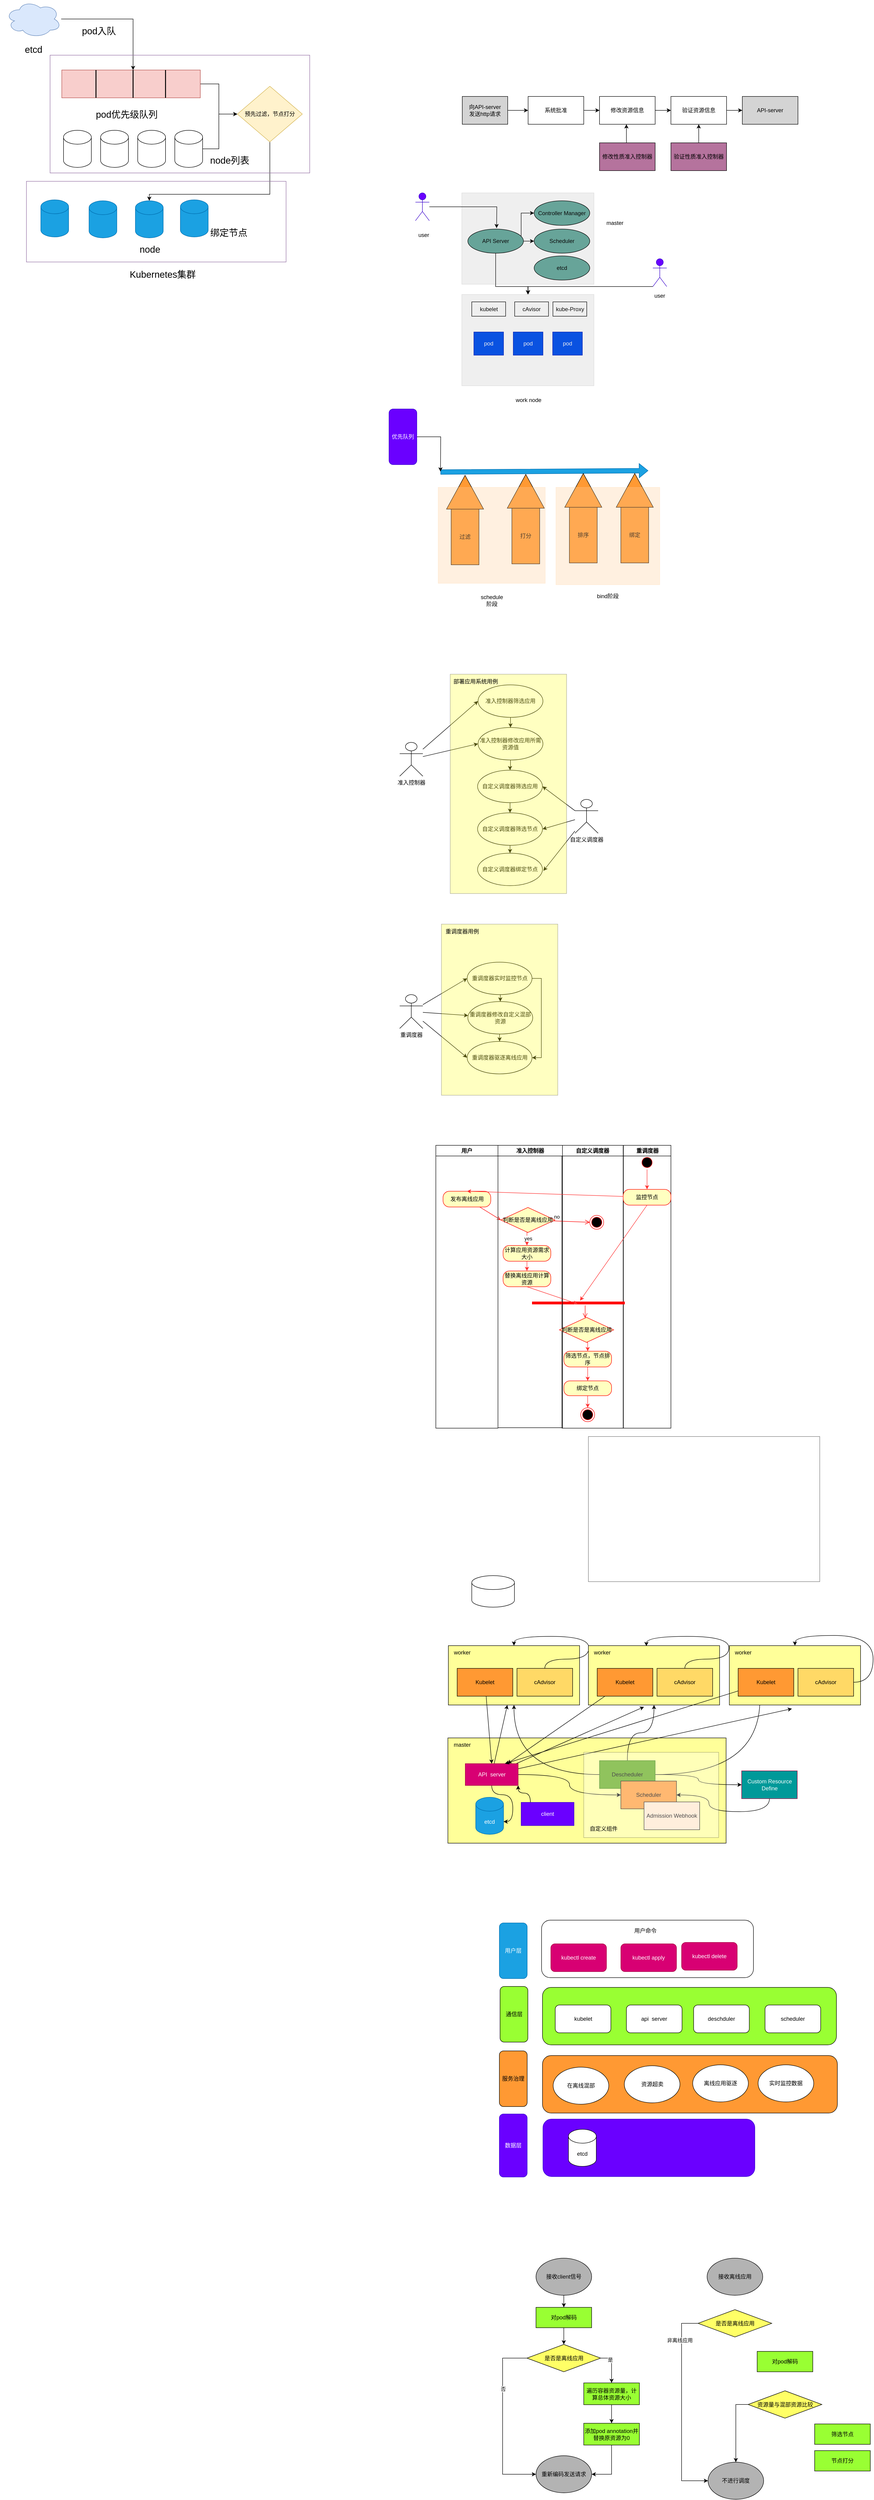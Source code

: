 <mxfile version="21.2.1" type="github">
  <diagram name="第 1 页" id="1Un_j06MCUsO6M0513EL">
    <mxGraphModel dx="362" dy="599" grid="0" gridSize="10" guides="1" tooltips="1" connect="1" arrows="1" fold="1" page="0" pageScale="1" pageWidth="827" pageHeight="1169" math="0" shadow="0">
      <root>
        <mxCell id="0" />
        <mxCell id="1" parent="0" />
        <mxCell id="xsLSFmgHNhUDvW_-SBU2-21" style="edgeStyle=orthogonalEdgeStyle;rounded=0;orthogonalLoop=1;jettySize=auto;html=1;exitX=1;exitY=0.5;exitDx=0;exitDy=0;" edge="1" parent="1" source="xsLSFmgHNhUDvW_-SBU2-1" target="xsLSFmgHNhUDvW_-SBU2-20">
          <mxGeometry relative="1" as="geometry" />
        </mxCell>
        <mxCell id="xsLSFmgHNhUDvW_-SBU2-1" value="" style="rounded=0;whiteSpace=wrap;html=1;fillColor=#f8cecc;strokeColor=#b85450;" vertex="1" parent="1">
          <mxGeometry x="141.25" y="180" width="298.75" height="60" as="geometry" />
        </mxCell>
        <mxCell id="xsLSFmgHNhUDvW_-SBU2-2" value="" style="line;strokeWidth=2;direction=south;html=1;" vertex="1" parent="1">
          <mxGeometry x="210" y="180" width="10" height="60" as="geometry" />
        </mxCell>
        <mxCell id="xsLSFmgHNhUDvW_-SBU2-3" value="" style="line;strokeWidth=2;direction=south;html=1;" vertex="1" parent="1">
          <mxGeometry x="290" y="180" width="10" height="60" as="geometry" />
        </mxCell>
        <mxCell id="xsLSFmgHNhUDvW_-SBU2-4" value="" style="line;strokeWidth=2;direction=south;html=1;" vertex="1" parent="1">
          <mxGeometry x="360" y="180" width="10" height="60" as="geometry" />
        </mxCell>
        <mxCell id="xsLSFmgHNhUDvW_-SBU2-8" value="&lt;font style=&quot;font-size: 20px;&quot;&gt;pod优先级队列&lt;/font&gt;" style="text;strokeColor=none;align=center;fillColor=none;html=1;verticalAlign=middle;whiteSpace=wrap;rounded=0;" vertex="1" parent="1">
          <mxGeometry x="210" y="240" width="142.5" height="70" as="geometry" />
        </mxCell>
        <mxCell id="xsLSFmgHNhUDvW_-SBU2-9" value="" style="shape=cylinder3;whiteSpace=wrap;html=1;boundedLbl=1;backgroundOutline=1;size=15;" vertex="1" parent="1">
          <mxGeometry x="145" y="310" width="60" height="80" as="geometry" />
        </mxCell>
        <mxCell id="xsLSFmgHNhUDvW_-SBU2-10" value="" style="shape=cylinder3;whiteSpace=wrap;html=1;boundedLbl=1;backgroundOutline=1;size=15;" vertex="1" parent="1">
          <mxGeometry x="305" y="310" width="60" height="80" as="geometry" />
        </mxCell>
        <mxCell id="xsLSFmgHNhUDvW_-SBU2-11" value="" style="shape=cylinder3;whiteSpace=wrap;html=1;boundedLbl=1;backgroundOutline=1;size=15;" vertex="1" parent="1">
          <mxGeometry x="225" y="310" width="60" height="80" as="geometry" />
        </mxCell>
        <mxCell id="xsLSFmgHNhUDvW_-SBU2-23" style="edgeStyle=orthogonalEdgeStyle;rounded=0;orthogonalLoop=1;jettySize=auto;html=1;exitX=1;exitY=0.5;exitDx=0;exitDy=0;exitPerimeter=0;entryX=0;entryY=0.5;entryDx=0;entryDy=0;" edge="1" parent="1" source="xsLSFmgHNhUDvW_-SBU2-12" target="xsLSFmgHNhUDvW_-SBU2-20">
          <mxGeometry relative="1" as="geometry">
            <Array as="points">
              <mxPoint x="480" y="350" />
              <mxPoint x="480" y="275" />
            </Array>
          </mxGeometry>
        </mxCell>
        <mxCell id="xsLSFmgHNhUDvW_-SBU2-12" value="" style="shape=cylinder3;whiteSpace=wrap;html=1;boundedLbl=1;backgroundOutline=1;size=15;" vertex="1" parent="1">
          <mxGeometry x="385" y="310" width="60" height="80" as="geometry" />
        </mxCell>
        <mxCell id="xsLSFmgHNhUDvW_-SBU2-13" value="&lt;span style=&quot;font-size: 20px;&quot;&gt;node列表&lt;/span&gt;" style="text;strokeColor=none;align=center;fillColor=none;html=1;verticalAlign=middle;whiteSpace=wrap;rounded=0;" vertex="1" parent="1">
          <mxGeometry x="432" y="339" width="142.5" height="70" as="geometry" />
        </mxCell>
        <mxCell id="xsLSFmgHNhUDvW_-SBU2-18" style="edgeStyle=orthogonalEdgeStyle;rounded=0;orthogonalLoop=1;jettySize=auto;html=1;entryX=0;entryY=0.5;entryDx=0;entryDy=0;entryPerimeter=0;" edge="1" parent="1" source="xsLSFmgHNhUDvW_-SBU2-14" target="xsLSFmgHNhUDvW_-SBU2-3">
          <mxGeometry relative="1" as="geometry" />
        </mxCell>
        <mxCell id="xsLSFmgHNhUDvW_-SBU2-14" value="" style="ellipse;shape=cloud;whiteSpace=wrap;html=1;fillColor=#dae8fc;strokeColor=#6c8ebf;" vertex="1" parent="1">
          <mxGeometry x="20" y="30" width="120" height="80" as="geometry" />
        </mxCell>
        <mxCell id="xsLSFmgHNhUDvW_-SBU2-16" value="&lt;span style=&quot;font-size: 20px;&quot;&gt;etcd&lt;/span&gt;" style="text;strokeColor=none;align=center;fillColor=none;html=1;verticalAlign=middle;whiteSpace=wrap;rounded=0;" vertex="1" parent="1">
          <mxGeometry x="8.75" y="100" width="142.5" height="70" as="geometry" />
        </mxCell>
        <mxCell id="xsLSFmgHNhUDvW_-SBU2-19" value="&lt;span style=&quot;font-size: 20px;&quot;&gt;pod入队&lt;/span&gt;" style="text;strokeColor=none;align=center;fillColor=none;html=1;verticalAlign=middle;whiteSpace=wrap;rounded=0;" vertex="1" parent="1">
          <mxGeometry x="150" y="60" width="142.5" height="70" as="geometry" />
        </mxCell>
        <mxCell id="xsLSFmgHNhUDvW_-SBU2-27" style="edgeStyle=orthogonalEdgeStyle;rounded=0;orthogonalLoop=1;jettySize=auto;html=1;" edge="1" parent="1" source="xsLSFmgHNhUDvW_-SBU2-20" target="xsLSFmgHNhUDvW_-SBU2-25">
          <mxGeometry relative="1" as="geometry">
            <Array as="points">
              <mxPoint x="590" y="448" />
              <mxPoint x="330" y="448" />
            </Array>
          </mxGeometry>
        </mxCell>
        <mxCell id="xsLSFmgHNhUDvW_-SBU2-20" value="预先过滤，节点打分" style="rhombus;whiteSpace=wrap;html=1;fillColor=#fff2cc;strokeColor=#d6b656;" vertex="1" parent="1">
          <mxGeometry x="520" y="215" width="140" height="120" as="geometry" />
        </mxCell>
        <mxCell id="xsLSFmgHNhUDvW_-SBU2-24" value="" style="rounded=0;whiteSpace=wrap;html=1;fillColor=none;strokeColor=#9673a6;" vertex="1" parent="1">
          <mxGeometry x="116" y="148" width="560" height="254" as="geometry" />
        </mxCell>
        <mxCell id="xsLSFmgHNhUDvW_-SBU2-25" value="" style="shape=cylinder3;whiteSpace=wrap;html=1;boundedLbl=1;backgroundOutline=1;size=15;fillColor=#1ba1e2;fontColor=#ffffff;strokeColor=#006EAF;" vertex="1" parent="1">
          <mxGeometry x="300" y="462" width="60" height="80" as="geometry" />
        </mxCell>
        <mxCell id="xsLSFmgHNhUDvW_-SBU2-26" value="&lt;span style=&quot;font-size: 20px;&quot;&gt;node&lt;/span&gt;" style="text;strokeColor=none;align=center;fillColor=none;html=1;verticalAlign=middle;whiteSpace=wrap;rounded=0;" vertex="1" parent="1">
          <mxGeometry x="260" y="531" width="142.5" height="70" as="geometry" />
        </mxCell>
        <mxCell id="xsLSFmgHNhUDvW_-SBU2-28" value="&lt;span style=&quot;font-size: 20px;&quot;&gt;绑定节点&lt;/span&gt;" style="text;strokeColor=none;align=center;fillColor=none;html=1;verticalAlign=middle;whiteSpace=wrap;rounded=0;" vertex="1" parent="1">
          <mxGeometry x="430" y="495" width="142.5" height="70" as="geometry" />
        </mxCell>
        <mxCell id="xsLSFmgHNhUDvW_-SBU2-29" value="" style="shape=cylinder3;whiteSpace=wrap;html=1;boundedLbl=1;backgroundOutline=1;size=15;fillColor=#1ba1e2;fontColor=#ffffff;strokeColor=#006EAF;" vertex="1" parent="1">
          <mxGeometry x="200" y="462" width="60" height="80" as="geometry" />
        </mxCell>
        <mxCell id="xsLSFmgHNhUDvW_-SBU2-30" value="" style="shape=cylinder3;whiteSpace=wrap;html=1;boundedLbl=1;backgroundOutline=1;size=15;fillColor=#1ba1e2;fontColor=#ffffff;strokeColor=#006EAF;" vertex="1" parent="1">
          <mxGeometry x="96" y="460" width="60" height="80" as="geometry" />
        </mxCell>
        <mxCell id="xsLSFmgHNhUDvW_-SBU2-31" value="" style="shape=cylinder3;whiteSpace=wrap;html=1;boundedLbl=1;backgroundOutline=1;size=15;fillColor=#1ba1e2;fontColor=#ffffff;strokeColor=#006EAF;" vertex="1" parent="1">
          <mxGeometry x="397" y="460" width="60" height="80" as="geometry" />
        </mxCell>
        <mxCell id="xsLSFmgHNhUDvW_-SBU2-32" value="" style="rounded=0;whiteSpace=wrap;html=1;fillColor=none;strokeColor=#9673a6;" vertex="1" parent="1">
          <mxGeometry x="65" y="420" width="560" height="174" as="geometry" />
        </mxCell>
        <mxCell id="xsLSFmgHNhUDvW_-SBU2-33" value="&lt;span style=&quot;font-size: 20px;&quot;&gt;Kubernetes集群&lt;/span&gt;" style="text;strokeColor=none;align=center;fillColor=none;html=1;verticalAlign=middle;whiteSpace=wrap;rounded=0;" vertex="1" parent="1">
          <mxGeometry x="263.75" y="585" width="190.25" height="70" as="geometry" />
        </mxCell>
        <mxCell id="xsLSFmgHNhUDvW_-SBU2-42" style="edgeStyle=orthogonalEdgeStyle;rounded=0;orthogonalLoop=1;jettySize=auto;html=1;" edge="1" parent="1" source="xsLSFmgHNhUDvW_-SBU2-34" target="xsLSFmgHNhUDvW_-SBU2-35">
          <mxGeometry relative="1" as="geometry" />
        </mxCell>
        <mxCell id="xsLSFmgHNhUDvW_-SBU2-34" value="向API-server&lt;br&gt;发送http请求" style="rounded=0;whiteSpace=wrap;html=1;fillColor=#D4D4D4;" vertex="1" parent="1">
          <mxGeometry x="1005" y="237" width="98" height="60" as="geometry" />
        </mxCell>
        <mxCell id="xsLSFmgHNhUDvW_-SBU2-43" style="edgeStyle=orthogonalEdgeStyle;rounded=0;orthogonalLoop=1;jettySize=auto;html=1;" edge="1" parent="1" source="xsLSFmgHNhUDvW_-SBU2-35" target="xsLSFmgHNhUDvW_-SBU2-39">
          <mxGeometry relative="1" as="geometry" />
        </mxCell>
        <mxCell id="xsLSFmgHNhUDvW_-SBU2-35" value="系统批准" style="rounded=0;whiteSpace=wrap;html=1;" vertex="1" parent="1">
          <mxGeometry x="1147" y="237" width="120" height="60" as="geometry" />
        </mxCell>
        <mxCell id="xsLSFmgHNhUDvW_-SBU2-36" value="API-server" style="rounded=0;whiteSpace=wrap;html=1;fillColor=#D4D4D4;" vertex="1" parent="1">
          <mxGeometry x="1609" y="237" width="120" height="60" as="geometry" />
        </mxCell>
        <mxCell id="xsLSFmgHNhUDvW_-SBU2-46" value="" style="edgeStyle=orthogonalEdgeStyle;rounded=0;orthogonalLoop=1;jettySize=auto;html=1;" edge="1" parent="1" source="xsLSFmgHNhUDvW_-SBU2-37" target="xsLSFmgHNhUDvW_-SBU2-39">
          <mxGeometry relative="1" as="geometry">
            <Array as="points">
              <mxPoint x="1359" y="298" />
              <mxPoint x="1359" y="298" />
            </Array>
          </mxGeometry>
        </mxCell>
        <mxCell id="xsLSFmgHNhUDvW_-SBU2-37" value="修改性质准入控制器" style="rounded=0;whiteSpace=wrap;html=1;fillColor=#B5739D;" vertex="1" parent="1">
          <mxGeometry x="1301" y="337" width="120" height="60" as="geometry" />
        </mxCell>
        <mxCell id="xsLSFmgHNhUDvW_-SBU2-45" style="edgeStyle=orthogonalEdgeStyle;rounded=0;orthogonalLoop=1;jettySize=auto;html=1;" edge="1" parent="1" source="xsLSFmgHNhUDvW_-SBU2-38" target="xsLSFmgHNhUDvW_-SBU2-36">
          <mxGeometry relative="1" as="geometry" />
        </mxCell>
        <mxCell id="xsLSFmgHNhUDvW_-SBU2-38" value="验证资源信息" style="rounded=0;whiteSpace=wrap;html=1;" vertex="1" parent="1">
          <mxGeometry x="1455" y="237" width="120" height="60" as="geometry" />
        </mxCell>
        <mxCell id="xsLSFmgHNhUDvW_-SBU2-44" style="edgeStyle=orthogonalEdgeStyle;rounded=0;orthogonalLoop=1;jettySize=auto;html=1;" edge="1" parent="1" source="xsLSFmgHNhUDvW_-SBU2-39" target="xsLSFmgHNhUDvW_-SBU2-38">
          <mxGeometry relative="1" as="geometry" />
        </mxCell>
        <mxCell id="xsLSFmgHNhUDvW_-SBU2-39" value="修改资源信息" style="rounded=0;whiteSpace=wrap;html=1;" vertex="1" parent="1">
          <mxGeometry x="1301" y="237" width="120" height="60" as="geometry" />
        </mxCell>
        <mxCell id="xsLSFmgHNhUDvW_-SBU2-47" value="" style="edgeStyle=orthogonalEdgeStyle;rounded=0;orthogonalLoop=1;jettySize=auto;html=1;" edge="1" parent="1" source="xsLSFmgHNhUDvW_-SBU2-41" target="xsLSFmgHNhUDvW_-SBU2-38">
          <mxGeometry relative="1" as="geometry" />
        </mxCell>
        <mxCell id="xsLSFmgHNhUDvW_-SBU2-41" value="验证性质准入控制器" style="rounded=0;whiteSpace=wrap;html=1;fillColor=#B5739D;" vertex="1" parent="1">
          <mxGeometry x="1455" y="337" width="120" height="60" as="geometry" />
        </mxCell>
        <mxCell id="xsLSFmgHNhUDvW_-SBU2-66" style="edgeStyle=orthogonalEdgeStyle;rounded=0;orthogonalLoop=1;jettySize=auto;html=1;" edge="1" parent="1" source="xsLSFmgHNhUDvW_-SBU2-48">
          <mxGeometry relative="1" as="geometry">
            <mxPoint x="1079" y="521" as="targetPoint" />
          </mxGeometry>
        </mxCell>
        <mxCell id="xsLSFmgHNhUDvW_-SBU2-48" value="Actor" style="shape=umlActor;verticalLabelPosition=bottom;verticalAlign=top;html=1;outlineConnect=0;fillColor=#6a00ff;fontColor=#ffffff;strokeColor=#3700CC;" vertex="1" parent="1">
          <mxGeometry x="904" y="445" width="30" height="60" as="geometry" />
        </mxCell>
        <mxCell id="xsLSFmgHNhUDvW_-SBU2-49" value="etcd" style="ellipse;whiteSpace=wrap;html=1;fillColor=#67AB9F;" vertex="1" parent="1">
          <mxGeometry x="1160" y="581" width="120" height="52" as="geometry" />
        </mxCell>
        <mxCell id="xsLSFmgHNhUDvW_-SBU2-50" value="Scheduler" style="ellipse;whiteSpace=wrap;html=1;fillColor=#67AB9F;" vertex="1" parent="1">
          <mxGeometry x="1160" y="523" width="120" height="52" as="geometry" />
        </mxCell>
        <mxCell id="xsLSFmgHNhUDvW_-SBU2-51" value="Controller Manager" style="ellipse;whiteSpace=wrap;html=1;fillColor=#67AB9F;" vertex="1" parent="1">
          <mxGeometry x="1160" y="462" width="120" height="53" as="geometry" />
        </mxCell>
        <mxCell id="xsLSFmgHNhUDvW_-SBU2-62" style="edgeStyle=orthogonalEdgeStyle;rounded=0;orthogonalLoop=1;jettySize=auto;html=1;exitX=1;exitY=0.5;exitDx=0;exitDy=0;entryX=0;entryY=0.5;entryDx=0;entryDy=0;" edge="1" parent="1" source="xsLSFmgHNhUDvW_-SBU2-52" target="xsLSFmgHNhUDvW_-SBU2-51">
          <mxGeometry relative="1" as="geometry">
            <Array as="points">
              <mxPoint x="1132" y="549" />
              <mxPoint x="1132" y="489" />
            </Array>
          </mxGeometry>
        </mxCell>
        <mxCell id="xsLSFmgHNhUDvW_-SBU2-64" style="edgeStyle=orthogonalEdgeStyle;rounded=0;orthogonalLoop=1;jettySize=auto;html=1;" edge="1" parent="1" source="xsLSFmgHNhUDvW_-SBU2-52" target="xsLSFmgHNhUDvW_-SBU2-50">
          <mxGeometry relative="1" as="geometry" />
        </mxCell>
        <mxCell id="xsLSFmgHNhUDvW_-SBU2-68" style="edgeStyle=orthogonalEdgeStyle;rounded=0;orthogonalLoop=1;jettySize=auto;html=1;entryX=0.5;entryY=0;entryDx=0;entryDy=0;" edge="1" parent="1" source="xsLSFmgHNhUDvW_-SBU2-52" target="xsLSFmgHNhUDvW_-SBU2-59">
          <mxGeometry relative="1" as="geometry">
            <Array as="points">
              <mxPoint x="1077" y="647" />
              <mxPoint x="1147" y="647" />
            </Array>
          </mxGeometry>
        </mxCell>
        <mxCell id="xsLSFmgHNhUDvW_-SBU2-52" value="API Server" style="ellipse;whiteSpace=wrap;html=1;fillColor=#67AB9F;" vertex="1" parent="1">
          <mxGeometry x="1017" y="523" width="120" height="52" as="geometry" />
        </mxCell>
        <mxCell id="xsLSFmgHNhUDvW_-SBU2-53" value="pod" style="rounded=0;whiteSpace=wrap;html=1;fillColor=#0050ef;fontColor=#ffffff;strokeColor=#001DBC;" vertex="1" parent="1">
          <mxGeometry x="1030" y="745" width="64" height="50" as="geometry" />
        </mxCell>
        <mxCell id="xsLSFmgHNhUDvW_-SBU2-54" value="pod" style="rounded=0;whiteSpace=wrap;html=1;fillColor=#0050ef;fontColor=#ffffff;strokeColor=#001DBC;" vertex="1" parent="1">
          <mxGeometry x="1200" y="745" width="64" height="50" as="geometry" />
        </mxCell>
        <mxCell id="xsLSFmgHNhUDvW_-SBU2-55" value="pod" style="rounded=0;whiteSpace=wrap;html=1;fillColor=#0050ef;fontColor=#ffffff;strokeColor=#001DBC;" vertex="1" parent="1">
          <mxGeometry x="1115" y="745" width="64" height="50" as="geometry" />
        </mxCell>
        <mxCell id="xsLSFmgHNhUDvW_-SBU2-56" value="kubelet" style="rounded=0;whiteSpace=wrap;html=1;" vertex="1" parent="1">
          <mxGeometry x="1025.5" y="680" width="73" height="31" as="geometry" />
        </mxCell>
        <mxCell id="xsLSFmgHNhUDvW_-SBU2-57" value="cAvisor" style="rounded=0;whiteSpace=wrap;html=1;" vertex="1" parent="1">
          <mxGeometry x="1118" y="680" width="73" height="31" as="geometry" />
        </mxCell>
        <mxCell id="xsLSFmgHNhUDvW_-SBU2-58" value="kube-Proxy" style="rounded=0;whiteSpace=wrap;html=1;" vertex="1" parent="1">
          <mxGeometry x="1200.5" y="680" width="73" height="31" as="geometry" />
        </mxCell>
        <mxCell id="xsLSFmgHNhUDvW_-SBU2-59" value="" style="rounded=0;whiteSpace=wrap;html=1;fillColor=#666666;opacity=10;" vertex="1" parent="1">
          <mxGeometry x="1004" y="664" width="285" height="197" as="geometry" />
        </mxCell>
        <mxCell id="xsLSFmgHNhUDvW_-SBU2-60" value="work node" style="text;strokeColor=none;align=center;fillColor=none;html=1;verticalAlign=middle;whiteSpace=wrap;rounded=0;" vertex="1" parent="1">
          <mxGeometry x="1118" y="877" width="60" height="30" as="geometry" />
        </mxCell>
        <mxCell id="xsLSFmgHNhUDvW_-SBU2-61" value="" style="rounded=0;whiteSpace=wrap;html=1;fillColor=#666666;opacity=10;" vertex="1" parent="1">
          <mxGeometry x="1004" y="445" width="285" height="197" as="geometry" />
        </mxCell>
        <mxCell id="xsLSFmgHNhUDvW_-SBU2-67" value="user" style="text;strokeColor=none;align=center;fillColor=none;html=1;verticalAlign=middle;whiteSpace=wrap;rounded=0;" vertex="1" parent="1">
          <mxGeometry x="892" y="521" width="60" height="30" as="geometry" />
        </mxCell>
        <mxCell id="xsLSFmgHNhUDvW_-SBU2-70" style="edgeStyle=orthogonalEdgeStyle;rounded=0;orthogonalLoop=1;jettySize=auto;html=1;" edge="1" parent="1" source="xsLSFmgHNhUDvW_-SBU2-69" target="xsLSFmgHNhUDvW_-SBU2-59">
          <mxGeometry relative="1" as="geometry">
            <Array as="points">
              <mxPoint x="1147" y="647" />
            </Array>
          </mxGeometry>
        </mxCell>
        <mxCell id="xsLSFmgHNhUDvW_-SBU2-69" value="Actor" style="shape=umlActor;verticalLabelPosition=bottom;verticalAlign=top;html=1;outlineConnect=0;fillColor=#6a00ff;fontColor=#ffffff;strokeColor=#3700CC;" vertex="1" parent="1">
          <mxGeometry x="1416" y="587" width="30" height="60" as="geometry" />
        </mxCell>
        <mxCell id="xsLSFmgHNhUDvW_-SBU2-71" value="user" style="text;strokeColor=none;align=center;fillColor=none;html=1;verticalAlign=middle;whiteSpace=wrap;rounded=0;" vertex="1" parent="1">
          <mxGeometry x="1401" y="652" width="60" height="30" as="geometry" />
        </mxCell>
        <mxCell id="xsLSFmgHNhUDvW_-SBU2-72" value="master&amp;nbsp;" style="text;strokeColor=none;align=center;fillColor=none;html=1;verticalAlign=middle;whiteSpace=wrap;rounded=0;" vertex="1" parent="1">
          <mxGeometry x="1306" y="495" width="60" height="30" as="geometry" />
        </mxCell>
        <mxCell id="xsLSFmgHNhUDvW_-SBU2-74" value="" style="shape=flexArrow;endArrow=classic;html=1;rounded=0;fillColor=#1ba1e2;strokeColor=#006EAF;" edge="1" parent="1">
          <mxGeometry width="50" height="50" relative="1" as="geometry">
            <mxPoint x="958" y="1047" as="sourcePoint" />
            <mxPoint x="1406" y="1044" as="targetPoint" />
          </mxGeometry>
        </mxCell>
        <mxCell id="xsLSFmgHNhUDvW_-SBU2-77" value="" style="triangle;whiteSpace=wrap;html=1;direction=north;fillColor=#FF9933;" vertex="1" parent="1">
          <mxGeometry x="971" y="1054" width="80" height="73" as="geometry" />
        </mxCell>
        <mxCell id="xsLSFmgHNhUDvW_-SBU2-78" value="过滤" style="rounded=0;whiteSpace=wrap;html=1;direction=south;fillColor=#FF9933;" vertex="1" parent="1">
          <mxGeometry x="981" y="1127" width="60" height="120" as="geometry" />
        </mxCell>
        <mxCell id="xsLSFmgHNhUDvW_-SBU2-79" value="" style="triangle;whiteSpace=wrap;html=1;direction=north;fillColor=#FF9933;" vertex="1" parent="1">
          <mxGeometry x="1102" y="1052" width="80" height="73" as="geometry" />
        </mxCell>
        <mxCell id="xsLSFmgHNhUDvW_-SBU2-80" value="打分" style="rounded=0;whiteSpace=wrap;html=1;direction=south;fillColor=#FF9933;" vertex="1" parent="1">
          <mxGeometry x="1112" y="1125" width="60" height="120" as="geometry" />
        </mxCell>
        <mxCell id="xsLSFmgHNhUDvW_-SBU2-81" value="" style="triangle;whiteSpace=wrap;html=1;direction=north;fillColor=#FF9933;" vertex="1" parent="1">
          <mxGeometry x="1226" y="1050" width="80" height="73" as="geometry" />
        </mxCell>
        <mxCell id="xsLSFmgHNhUDvW_-SBU2-82" value="排序" style="rounded=0;whiteSpace=wrap;html=1;direction=south;fillColor=#FF9933;" vertex="1" parent="1">
          <mxGeometry x="1236" y="1123" width="60" height="120" as="geometry" />
        </mxCell>
        <mxCell id="xsLSFmgHNhUDvW_-SBU2-83" value="" style="triangle;whiteSpace=wrap;html=1;direction=north;fillColor=#FF9933;" vertex="1" parent="1">
          <mxGeometry x="1337" y="1050" width="80" height="73" as="geometry" />
        </mxCell>
        <mxCell id="xsLSFmgHNhUDvW_-SBU2-84" value="绑定" style="rounded=0;whiteSpace=wrap;html=1;direction=south;fillColor=#FF9933;" vertex="1" parent="1">
          <mxGeometry x="1347" y="1123" width="60" height="120" as="geometry" />
        </mxCell>
        <mxCell id="xsLSFmgHNhUDvW_-SBU2-86" style="edgeStyle=orthogonalEdgeStyle;rounded=0;orthogonalLoop=1;jettySize=auto;html=1;" edge="1" parent="1" source="xsLSFmgHNhUDvW_-SBU2-85">
          <mxGeometry relative="1" as="geometry">
            <mxPoint x="958" y="1046" as="targetPoint" />
          </mxGeometry>
        </mxCell>
        <mxCell id="xsLSFmgHNhUDvW_-SBU2-85" value="优先队列" style="rounded=1;whiteSpace=wrap;html=1;direction=south;fillColor=#6a00ff;fontColor=#ffffff;strokeColor=#3700CC;" vertex="1" parent="1">
          <mxGeometry x="847" y="911" width="60" height="120" as="geometry" />
        </mxCell>
        <mxCell id="xsLSFmgHNhUDvW_-SBU2-87" value="" style="rounded=0;whiteSpace=wrap;html=1;fillColor=#FFCC99;strokeColor=#FFCC99;opacity=30;" vertex="1" parent="1">
          <mxGeometry x="953" y="1080" width="231" height="207" as="geometry" />
        </mxCell>
        <mxCell id="xsLSFmgHNhUDvW_-SBU2-88" value="" style="rounded=0;whiteSpace=wrap;html=1;fillColor=#FFCC99;strokeColor=#FFCC99;opacity=30;" vertex="1" parent="1">
          <mxGeometry x="1207" y="1080" width="224" height="210" as="geometry" />
        </mxCell>
        <mxCell id="xsLSFmgHNhUDvW_-SBU2-89" value="schedule阶段" style="text;strokeColor=none;align=center;fillColor=none;html=1;verticalAlign=middle;whiteSpace=wrap;rounded=0;" vertex="1" parent="1">
          <mxGeometry x="1038.5" y="1309" width="60" height="30" as="geometry" />
        </mxCell>
        <mxCell id="xsLSFmgHNhUDvW_-SBU2-90" value="bind阶段" style="text;strokeColor=none;align=center;fillColor=none;html=1;verticalAlign=middle;whiteSpace=wrap;rounded=0;" vertex="1" parent="1">
          <mxGeometry x="1289" y="1300" width="60" height="30" as="geometry" />
        </mxCell>
        <mxCell id="xsLSFmgHNhUDvW_-SBU2-104" style="edgeStyle=orthogonalEdgeStyle;rounded=0;orthogonalLoop=1;jettySize=auto;html=1;exitX=0.5;exitY=1;exitDx=0;exitDy=0;entryX=0.5;entryY=0;entryDx=0;entryDy=0;" edge="1" parent="1" source="xsLSFmgHNhUDvW_-SBU2-92" target="xsLSFmgHNhUDvW_-SBU2-93">
          <mxGeometry relative="1" as="geometry" />
        </mxCell>
        <mxCell id="xsLSFmgHNhUDvW_-SBU2-92" value="准入控制器筛选应用" style="ellipse;whiteSpace=wrap;html=1;" vertex="1" parent="1">
          <mxGeometry x="1039" y="1506" width="140" height="70" as="geometry" />
        </mxCell>
        <mxCell id="xsLSFmgHNhUDvW_-SBU2-106" style="edgeStyle=orthogonalEdgeStyle;rounded=0;orthogonalLoop=1;jettySize=auto;html=1;exitX=0.5;exitY=1;exitDx=0;exitDy=0;" edge="1" parent="1" source="xsLSFmgHNhUDvW_-SBU2-93" target="xsLSFmgHNhUDvW_-SBU2-94">
          <mxGeometry relative="1" as="geometry" />
        </mxCell>
        <mxCell id="xsLSFmgHNhUDvW_-SBU2-93" value="准入控制器修改应用所需资源值" style="ellipse;whiteSpace=wrap;html=1;" vertex="1" parent="1">
          <mxGeometry x="1039" y="1598" width="140" height="70" as="geometry" />
        </mxCell>
        <mxCell id="xsLSFmgHNhUDvW_-SBU2-107" style="edgeStyle=orthogonalEdgeStyle;rounded=0;orthogonalLoop=1;jettySize=auto;html=1;exitX=0.5;exitY=1;exitDx=0;exitDy=0;entryX=0.5;entryY=0;entryDx=0;entryDy=0;" edge="1" parent="1" source="xsLSFmgHNhUDvW_-SBU2-94" target="xsLSFmgHNhUDvW_-SBU2-95">
          <mxGeometry relative="1" as="geometry" />
        </mxCell>
        <mxCell id="xsLSFmgHNhUDvW_-SBU2-94" value="自定义调度器筛选应用" style="ellipse;whiteSpace=wrap;html=1;" vertex="1" parent="1">
          <mxGeometry x="1038" y="1690" width="140" height="70" as="geometry" />
        </mxCell>
        <mxCell id="xsLSFmgHNhUDvW_-SBU2-108" style="edgeStyle=orthogonalEdgeStyle;rounded=0;orthogonalLoop=1;jettySize=auto;html=1;exitX=0.5;exitY=1;exitDx=0;exitDy=0;" edge="1" parent="1" source="xsLSFmgHNhUDvW_-SBU2-95" target="xsLSFmgHNhUDvW_-SBU2-96">
          <mxGeometry relative="1" as="geometry" />
        </mxCell>
        <mxCell id="xsLSFmgHNhUDvW_-SBU2-95" value="自定义调度器筛选节点" style="ellipse;whiteSpace=wrap;html=1;" vertex="1" parent="1">
          <mxGeometry x="1038" y="1782" width="140" height="70" as="geometry" />
        </mxCell>
        <mxCell id="xsLSFmgHNhUDvW_-SBU2-96" value="自定义调度器绑定节点" style="ellipse;whiteSpace=wrap;html=1;" vertex="1" parent="1">
          <mxGeometry x="1038" y="1869" width="140" height="70" as="geometry" />
        </mxCell>
        <mxCell id="xsLSFmgHNhUDvW_-SBU2-102" style="orthogonalLoop=1;jettySize=auto;html=1;entryX=0;entryY=0.5;entryDx=0;entryDy=0;rounded=0;" edge="1" parent="1" source="xsLSFmgHNhUDvW_-SBU2-101" target="xsLSFmgHNhUDvW_-SBU2-92">
          <mxGeometry relative="1" as="geometry" />
        </mxCell>
        <mxCell id="xsLSFmgHNhUDvW_-SBU2-103" style="rounded=0;orthogonalLoop=1;jettySize=auto;html=1;entryX=0;entryY=0.5;entryDx=0;entryDy=0;" edge="1" parent="1" source="xsLSFmgHNhUDvW_-SBU2-101" target="xsLSFmgHNhUDvW_-SBU2-93">
          <mxGeometry relative="1" as="geometry" />
        </mxCell>
        <mxCell id="xsLSFmgHNhUDvW_-SBU2-101" value="准入控制器" style="shape=umlActor;verticalLabelPosition=bottom;verticalAlign=top;html=1;" vertex="1" parent="1">
          <mxGeometry x="870" y="1630" width="50" height="73" as="geometry" />
        </mxCell>
        <mxCell id="xsLSFmgHNhUDvW_-SBU2-110" style="rounded=0;orthogonalLoop=1;jettySize=auto;html=1;exitX=0;exitY=0.333;exitDx=0;exitDy=0;exitPerimeter=0;entryX=1;entryY=0.5;entryDx=0;entryDy=0;" edge="1" parent="1" source="xsLSFmgHNhUDvW_-SBU2-109" target="xsLSFmgHNhUDvW_-SBU2-94">
          <mxGeometry relative="1" as="geometry" />
        </mxCell>
        <mxCell id="xsLSFmgHNhUDvW_-SBU2-113" style="rounded=0;orthogonalLoop=1;jettySize=auto;html=1;" edge="1" parent="1" source="xsLSFmgHNhUDvW_-SBU2-109">
          <mxGeometry relative="1" as="geometry">
            <mxPoint x="1180" y="1907" as="targetPoint" />
          </mxGeometry>
        </mxCell>
        <mxCell id="xsLSFmgHNhUDvW_-SBU2-114" style="rounded=0;orthogonalLoop=1;jettySize=auto;html=1;entryX=1;entryY=0.5;entryDx=0;entryDy=0;" edge="1" parent="1" source="xsLSFmgHNhUDvW_-SBU2-109" target="xsLSFmgHNhUDvW_-SBU2-95">
          <mxGeometry relative="1" as="geometry" />
        </mxCell>
        <mxCell id="xsLSFmgHNhUDvW_-SBU2-109" value="自定义调度器&lt;br&gt;" style="shape=umlActor;verticalLabelPosition=bottom;verticalAlign=top;html=1;" vertex="1" parent="1">
          <mxGeometry x="1248" y="1753" width="50" height="73" as="geometry" />
        </mxCell>
        <mxCell id="xsLSFmgHNhUDvW_-SBU2-116" value="" style="html=1;whiteSpace=wrap;fillColor=#FFFF33;strokeColor=default;opacity=30;" vertex="1" parent="1">
          <mxGeometry x="979" y="1483" width="251" height="473" as="geometry" />
        </mxCell>
        <mxCell id="xsLSFmgHNhUDvW_-SBU2-117" value="部署应用系统用例" style="text;strokeColor=none;align=center;fillColor=none;html=1;verticalAlign=middle;whiteSpace=wrap;rounded=0;" vertex="1" parent="1">
          <mxGeometry x="979" y="1483" width="110" height="32" as="geometry" />
        </mxCell>
        <mxCell id="xsLSFmgHNhUDvW_-SBU2-123" style="rounded=0;orthogonalLoop=1;jettySize=auto;html=1;entryX=0;entryY=0.5;entryDx=0;entryDy=0;" edge="1" parent="1" source="xsLSFmgHNhUDvW_-SBU2-118" target="xsLSFmgHNhUDvW_-SBU2-120">
          <mxGeometry relative="1" as="geometry" />
        </mxCell>
        <mxCell id="xsLSFmgHNhUDvW_-SBU2-124" value="" style="rounded=0;orthogonalLoop=1;jettySize=auto;html=1;" edge="1" parent="1" source="xsLSFmgHNhUDvW_-SBU2-118" target="xsLSFmgHNhUDvW_-SBU2-121">
          <mxGeometry relative="1" as="geometry" />
        </mxCell>
        <mxCell id="xsLSFmgHNhUDvW_-SBU2-125" style="rounded=0;orthogonalLoop=1;jettySize=auto;html=1;entryX=0;entryY=0.5;entryDx=0;entryDy=0;" edge="1" parent="1" source="xsLSFmgHNhUDvW_-SBU2-118" target="xsLSFmgHNhUDvW_-SBU2-122">
          <mxGeometry relative="1" as="geometry" />
        </mxCell>
        <mxCell id="xsLSFmgHNhUDvW_-SBU2-118" value="重调度器" style="shape=umlActor;verticalLabelPosition=bottom;verticalAlign=top;html=1;" vertex="1" parent="1">
          <mxGeometry x="870" y="2174" width="50" height="73" as="geometry" />
        </mxCell>
        <mxCell id="xsLSFmgHNhUDvW_-SBU2-128" style="edgeStyle=orthogonalEdgeStyle;rounded=0;orthogonalLoop=1;jettySize=auto;html=1;exitX=0.5;exitY=1;exitDx=0;exitDy=0;entryX=0.5;entryY=0;entryDx=0;entryDy=0;" edge="1" parent="1" source="xsLSFmgHNhUDvW_-SBU2-120" target="xsLSFmgHNhUDvW_-SBU2-121">
          <mxGeometry relative="1" as="geometry" />
        </mxCell>
        <mxCell id="xsLSFmgHNhUDvW_-SBU2-130" style="edgeStyle=orthogonalEdgeStyle;rounded=0;orthogonalLoop=1;jettySize=auto;html=1;exitX=1;exitY=0.5;exitDx=0;exitDy=0;entryX=1;entryY=0.5;entryDx=0;entryDy=0;" edge="1" parent="1" source="xsLSFmgHNhUDvW_-SBU2-120" target="xsLSFmgHNhUDvW_-SBU2-122">
          <mxGeometry relative="1" as="geometry" />
        </mxCell>
        <mxCell id="xsLSFmgHNhUDvW_-SBU2-120" value="重调度器实时监控节点" style="ellipse;whiteSpace=wrap;html=1;" vertex="1" parent="1">
          <mxGeometry x="1015.5" y="2104" width="140" height="70" as="geometry" />
        </mxCell>
        <mxCell id="xsLSFmgHNhUDvW_-SBU2-129" style="edgeStyle=orthogonalEdgeStyle;rounded=0;orthogonalLoop=1;jettySize=auto;html=1;exitX=0.5;exitY=1;exitDx=0;exitDy=0;entryX=0.5;entryY=0;entryDx=0;entryDy=0;" edge="1" parent="1" source="xsLSFmgHNhUDvW_-SBU2-121" target="xsLSFmgHNhUDvW_-SBU2-122">
          <mxGeometry relative="1" as="geometry" />
        </mxCell>
        <mxCell id="xsLSFmgHNhUDvW_-SBU2-121" value="重调度器修改自定义混部资源" style="ellipse;whiteSpace=wrap;html=1;" vertex="1" parent="1">
          <mxGeometry x="1017" y="2189" width="140" height="70" as="geometry" />
        </mxCell>
        <mxCell id="xsLSFmgHNhUDvW_-SBU2-122" value="重调度器驱逐离线应用" style="ellipse;whiteSpace=wrap;html=1;" vertex="1" parent="1">
          <mxGeometry x="1015.5" y="2275" width="140" height="70" as="geometry" />
        </mxCell>
        <mxCell id="xsLSFmgHNhUDvW_-SBU2-126" value="" style="html=1;whiteSpace=wrap;fillColor=#FFFF33;strokeColor=default;opacity=30;" vertex="1" parent="1">
          <mxGeometry x="960" y="2022" width="251" height="369" as="geometry" />
        </mxCell>
        <mxCell id="xsLSFmgHNhUDvW_-SBU2-127" value="重调度器用例" style="text;strokeColor=none;align=center;fillColor=none;html=1;verticalAlign=middle;whiteSpace=wrap;rounded=0;" vertex="1" parent="1">
          <mxGeometry x="950" y="2022" width="110" height="32" as="geometry" />
        </mxCell>
        <mxCell id="xsLSFmgHNhUDvW_-SBU2-138" value="用户" style="swimlane;whiteSpace=wrap;html=1;" vertex="1" parent="1">
          <mxGeometry x="948" y="2499" width="134" height="610" as="geometry" />
        </mxCell>
        <mxCell id="xsLSFmgHNhUDvW_-SBU2-144" value="发布离线应用" style="rounded=1;whiteSpace=wrap;html=1;arcSize=40;fontColor=#000000;fillColor=#ffffc0;strokeColor=#ff0000;" vertex="1" parent="xsLSFmgHNhUDvW_-SBU2-138">
          <mxGeometry x="15.5" y="99" width="103" height="34" as="geometry" />
        </mxCell>
        <mxCell id="xsLSFmgHNhUDvW_-SBU2-140" value="自定义调度器" style="swimlane;whiteSpace=wrap;html=1;" vertex="1" parent="1">
          <mxGeometry x="1220" y="2499" width="132" height="610" as="geometry" />
        </mxCell>
        <mxCell id="xsLSFmgHNhUDvW_-SBU2-177" value="" style="ellipse;html=1;shape=endState;fillColor=#000000;strokeColor=#ff0000;" vertex="1" parent="xsLSFmgHNhUDvW_-SBU2-140">
          <mxGeometry x="60" y="151" width="30" height="30" as="geometry" />
        </mxCell>
        <mxCell id="xsLSFmgHNhUDvW_-SBU2-141" value="重调度器" style="swimlane;whiteSpace=wrap;html=1;" vertex="1" parent="1">
          <mxGeometry x="1352.5" y="2499" width="102.5" height="610" as="geometry" />
        </mxCell>
        <mxCell id="xsLSFmgHNhUDvW_-SBU2-160" value="监控节点" style="rounded=1;whiteSpace=wrap;html=1;arcSize=40;fontColor=#000000;fillColor=#ffffc0;strokeColor=#ff0000;" vertex="1" parent="xsLSFmgHNhUDvW_-SBU2-141">
          <mxGeometry x="-0.5" y="95" width="103" height="34" as="geometry" />
        </mxCell>
        <mxCell id="xsLSFmgHNhUDvW_-SBU2-142" value="" style="ellipse;html=1;shape=startState;fillColor=#000000;strokeColor=#ff0000;" vertex="1" parent="xsLSFmgHNhUDvW_-SBU2-141">
          <mxGeometry x="36" y="22" width="30" height="30" as="geometry" />
        </mxCell>
        <mxCell id="xsLSFmgHNhUDvW_-SBU2-172" style="rounded=0;orthogonalLoop=1;jettySize=auto;html=1;strokeColor=#FF3333;entryX=0.5;entryY=0;entryDx=0;entryDy=0;" edge="1" parent="xsLSFmgHNhUDvW_-SBU2-141" source="xsLSFmgHNhUDvW_-SBU2-142" target="xsLSFmgHNhUDvW_-SBU2-160">
          <mxGeometry relative="1" as="geometry">
            <mxPoint x="46.5" y="88" as="targetPoint" />
          </mxGeometry>
        </mxCell>
        <mxCell id="xsLSFmgHNhUDvW_-SBU2-145" value="" style="html=1;verticalAlign=bottom;endArrow=open;strokeColor=#ff0000;rounded=0;entryX=0;entryY=0.5;entryDx=0;entryDy=0;" edge="1" source="xsLSFmgHNhUDvW_-SBU2-144" parent="1" target="xsLSFmgHNhUDvW_-SBU2-146">
          <mxGeometry relative="1" as="geometry">
            <mxPoint x="1041" y="2726" as="targetPoint" />
          </mxGeometry>
        </mxCell>
        <mxCell id="xsLSFmgHNhUDvW_-SBU2-147" value="no" style="html=1;align=left;verticalAlign=bottom;endArrow=open;endSize=8;strokeColor=#ff0000;rounded=0;entryX=0;entryY=0.5;entryDx=0;entryDy=0;" edge="1" source="xsLSFmgHNhUDvW_-SBU2-146" parent="1" target="xsLSFmgHNhUDvW_-SBU2-177">
          <mxGeometry x="-1" relative="1" as="geometry">
            <mxPoint x="1274" y="2679" as="targetPoint" />
          </mxGeometry>
        </mxCell>
        <mxCell id="xsLSFmgHNhUDvW_-SBU2-178" style="edgeStyle=orthogonalEdgeStyle;rounded=0;orthogonalLoop=1;jettySize=auto;html=1;entryX=0.5;entryY=0;entryDx=0;entryDy=0;strokeColor=#FF3333;" edge="1" parent="1" source="xsLSFmgHNhUDvW_-SBU2-158" target="xsLSFmgHNhUDvW_-SBU2-159">
          <mxGeometry relative="1" as="geometry" />
        </mxCell>
        <mxCell id="xsLSFmgHNhUDvW_-SBU2-158" value="筛选节点，节点排序" style="rounded=1;whiteSpace=wrap;html=1;arcSize=40;fontColor=#000000;fillColor=#ffffc0;strokeColor=#ff0000;" vertex="1" parent="1">
          <mxGeometry x="1224" y="2943" width="103" height="34" as="geometry" />
        </mxCell>
        <mxCell id="xsLSFmgHNhUDvW_-SBU2-180" style="edgeStyle=orthogonalEdgeStyle;rounded=0;orthogonalLoop=1;jettySize=auto;html=1;strokeColor=#FF3333;" edge="1" parent="1" source="xsLSFmgHNhUDvW_-SBU2-159" target="xsLSFmgHNhUDvW_-SBU2-179">
          <mxGeometry relative="1" as="geometry" />
        </mxCell>
        <mxCell id="xsLSFmgHNhUDvW_-SBU2-159" value="绑定节点" style="rounded=1;whiteSpace=wrap;html=1;arcSize=40;fontColor=#000000;fillColor=#ffffc0;strokeColor=#ff0000;" vertex="1" parent="1">
          <mxGeometry x="1224" y="3007" width="103" height="32" as="geometry" />
        </mxCell>
        <mxCell id="xsLSFmgHNhUDvW_-SBU2-164" value="" style="edgeStyle=orthogonalEdgeStyle;html=1;verticalAlign=bottom;endArrow=open;endSize=8;strokeColor=#ff0000;rounded=0;" edge="1" parent="1" source="xsLSFmgHNhUDvW_-SBU2-162" target="xsLSFmgHNhUDvW_-SBU2-157">
          <mxGeometry relative="1" as="geometry">
            <mxPoint x="1237" y="2910" as="targetPoint" />
            <mxPoint x="1237" y="2840" as="sourcePoint" />
            <Array as="points">
              <mxPoint x="1270" y="2868" />
              <mxPoint x="1270" y="2868" />
            </Array>
          </mxGeometry>
        </mxCell>
        <mxCell id="xsLSFmgHNhUDvW_-SBU2-175" style="edgeStyle=orthogonalEdgeStyle;rounded=0;orthogonalLoop=1;jettySize=auto;html=1;exitX=0.5;exitY=1;exitDx=0;exitDy=0;entryX=0.5;entryY=0;entryDx=0;entryDy=0;strokeColor=#FF3333;" edge="1" parent="1" source="xsLSFmgHNhUDvW_-SBU2-157" target="xsLSFmgHNhUDvW_-SBU2-158">
          <mxGeometry relative="1" as="geometry" />
        </mxCell>
        <mxCell id="xsLSFmgHNhUDvW_-SBU2-157" value="判断是否是离线应用" style="rhombus;whiteSpace=wrap;html=1;fontColor=#000000;fillColor=#ffffc0;strokeColor=#ff0000;" vertex="1" parent="1">
          <mxGeometry x="1214.5" y="2870" width="117" height="54" as="geometry" />
        </mxCell>
        <mxCell id="xsLSFmgHNhUDvW_-SBU2-165" style="rounded=0;orthogonalLoop=1;jettySize=auto;html=1;exitX=0.5;exitY=1;exitDx=0;exitDy=0;strokeColor=#FF3333;" edge="1" parent="1" source="xsLSFmgHNhUDvW_-SBU2-160" target="xsLSFmgHNhUDvW_-SBU2-162">
          <mxGeometry relative="1" as="geometry" />
        </mxCell>
        <mxCell id="xsLSFmgHNhUDvW_-SBU2-162" value="" style="shape=line;html=1;strokeWidth=6;strokeColor=#ff0000;" vertex="1" parent="1">
          <mxGeometry x="1155.5" y="2834" width="200" height="10" as="geometry" />
        </mxCell>
        <mxCell id="xsLSFmgHNhUDvW_-SBU2-169" style="rounded=0;orthogonalLoop=1;jettySize=auto;html=1;exitX=0.5;exitY=1;exitDx=0;exitDy=0;entryX=0.493;entryY=0.7;entryDx=0;entryDy=0;entryPerimeter=0;strokeColor=#FF3333;" edge="1" parent="1" source="xsLSFmgHNhUDvW_-SBU2-155" target="xsLSFmgHNhUDvW_-SBU2-162">
          <mxGeometry relative="1" as="geometry" />
        </mxCell>
        <mxCell id="xsLSFmgHNhUDvW_-SBU2-139" value="准入控制器" style="swimlane;whiteSpace=wrap;html=1;" vertex="1" parent="1">
          <mxGeometry x="1082" y="2499" width="139" height="609" as="geometry" />
        </mxCell>
        <mxCell id="xsLSFmgHNhUDvW_-SBU2-166" style="edgeStyle=orthogonalEdgeStyle;rounded=0;orthogonalLoop=1;jettySize=auto;html=1;exitX=0.5;exitY=1;exitDx=0;exitDy=0;entryX=0.5;entryY=0;entryDx=0;entryDy=0;strokeColor=#FF3333;" edge="1" parent="xsLSFmgHNhUDvW_-SBU2-139" source="xsLSFmgHNhUDvW_-SBU2-146" target="xsLSFmgHNhUDvW_-SBU2-153">
          <mxGeometry relative="1" as="geometry" />
        </mxCell>
        <mxCell id="xsLSFmgHNhUDvW_-SBU2-167" value="yes" style="edgeLabel;html=1;align=center;verticalAlign=middle;resizable=0;points=[];" vertex="1" connectable="0" parent="xsLSFmgHNhUDvW_-SBU2-166">
          <mxGeometry y="2" relative="1" as="geometry">
            <mxPoint as="offset" />
          </mxGeometry>
        </mxCell>
        <mxCell id="xsLSFmgHNhUDvW_-SBU2-146" value="判断是否是离线应用" style="rhombus;whiteSpace=wrap;html=1;fontColor=#000000;fillColor=#ffffc0;strokeColor=#ff0000;" vertex="1" parent="xsLSFmgHNhUDvW_-SBU2-139">
          <mxGeometry x="6" y="134" width="117" height="54" as="geometry" />
        </mxCell>
        <mxCell id="xsLSFmgHNhUDvW_-SBU2-168" style="edgeStyle=orthogonalEdgeStyle;rounded=0;orthogonalLoop=1;jettySize=auto;html=1;exitX=0.5;exitY=1;exitDx=0;exitDy=0;entryX=0.5;entryY=0;entryDx=0;entryDy=0;strokeColor=#FF3333;" edge="1" parent="xsLSFmgHNhUDvW_-SBU2-139" source="xsLSFmgHNhUDvW_-SBU2-153" target="xsLSFmgHNhUDvW_-SBU2-155">
          <mxGeometry relative="1" as="geometry" />
        </mxCell>
        <mxCell id="xsLSFmgHNhUDvW_-SBU2-153" value="计算应用资源需求大小" style="rounded=1;whiteSpace=wrap;html=1;arcSize=40;fontColor=#000000;fillColor=#ffffc0;strokeColor=#ff0000;" vertex="1" parent="xsLSFmgHNhUDvW_-SBU2-139">
          <mxGeometry x="11" y="216" width="103" height="34" as="geometry" />
        </mxCell>
        <mxCell id="xsLSFmgHNhUDvW_-SBU2-155" value="替换离线应用计算资源" style="rounded=1;whiteSpace=wrap;html=1;arcSize=40;fontColor=#000000;fillColor=#ffffc0;strokeColor=#ff0000;" vertex="1" parent="xsLSFmgHNhUDvW_-SBU2-139">
          <mxGeometry x="11" y="271" width="103" height="34" as="geometry" />
        </mxCell>
        <mxCell id="xsLSFmgHNhUDvW_-SBU2-179" value="" style="ellipse;html=1;shape=endState;fillColor=#000000;strokeColor=#ff0000;" vertex="1" parent="1">
          <mxGeometry x="1260.5" y="3065" width="30" height="30" as="geometry" />
        </mxCell>
        <mxCell id="xsLSFmgHNhUDvW_-SBU2-181" style="rounded=0;orthogonalLoop=1;jettySize=auto;html=1;entryX=0.5;entryY=0;entryDx=0;entryDy=0;strokeColor=#FF3333;" edge="1" parent="1" source="xsLSFmgHNhUDvW_-SBU2-160" target="xsLSFmgHNhUDvW_-SBU2-144">
          <mxGeometry relative="1" as="geometry" />
        </mxCell>
        <mxCell id="xsLSFmgHNhUDvW_-SBU2-182" value="" style="shape=cylinder3;whiteSpace=wrap;html=1;boundedLbl=1;backgroundOutline=1;size=15;" vertex="1" parent="1">
          <mxGeometry x="1025.5" y="3427" width="92" height="68" as="geometry" />
        </mxCell>
        <mxCell id="xsLSFmgHNhUDvW_-SBU2-183" value="" style="rounded=0;whiteSpace=wrap;html=1;glass=0;opacity=50;" vertex="1" parent="1">
          <mxGeometry x="1277" y="3127" width="499" height="313" as="geometry" />
        </mxCell>
        <mxCell id="xsLSFmgHNhUDvW_-SBU2-186" value="" style="rounded=0;whiteSpace=wrap;html=1;fillColor=#FFFF99;strokeColor=#000000;" vertex="1" parent="1">
          <mxGeometry x="975" y="3578" width="283" height="128" as="geometry" />
        </mxCell>
        <mxCell id="xsLSFmgHNhUDvW_-SBU2-187" value="worker" style="text;strokeColor=none;align=center;fillColor=none;html=1;verticalAlign=middle;whiteSpace=wrap;rounded=0;" vertex="1" parent="1">
          <mxGeometry x="975" y="3578" width="60" height="30" as="geometry" />
        </mxCell>
        <mxCell id="xsLSFmgHNhUDvW_-SBU2-196" value="kube- manager" style="rounded=0;whiteSpace=wrap;html=1;" vertex="1" parent="1">
          <mxGeometry x="1146.5" y="3832.5" width="114" height="47" as="geometry" />
        </mxCell>
        <mxCell id="xsLSFmgHNhUDvW_-SBU2-197" value="kube- scheduler" style="rounded=0;whiteSpace=wrap;html=1;" vertex="1" parent="1">
          <mxGeometry x="1147" y="3896" width="114" height="47" as="geometry" />
        </mxCell>
        <mxCell id="xsLSFmgHNhUDvW_-SBU2-198" value="" style="rounded=0;whiteSpace=wrap;html=1;fillColor=#FFFF99;" vertex="1" parent="1">
          <mxGeometry x="974" y="3777" width="600" height="227" as="geometry" />
        </mxCell>
        <mxCell id="xsLSFmgHNhUDvW_-SBU2-199" value="master" style="text;strokeColor=none;align=center;fillColor=none;html=1;verticalAlign=middle;whiteSpace=wrap;rounded=0;" vertex="1" parent="1">
          <mxGeometry x="971" y="3774" width="68" height="35" as="geometry" />
        </mxCell>
        <mxCell id="xsLSFmgHNhUDvW_-SBU2-214" style="edgeStyle=orthogonalEdgeStyle;rounded=0;orthogonalLoop=1;jettySize=auto;html=1;curved=1;" edge="1" parent="1" source="xsLSFmgHNhUDvW_-SBU2-200" target="xsLSFmgHNhUDvW_-SBU2-202">
          <mxGeometry relative="1" as="geometry" />
        </mxCell>
        <mxCell id="xsLSFmgHNhUDvW_-SBU2-243" style="edgeStyle=orthogonalEdgeStyle;rounded=0;orthogonalLoop=1;jettySize=auto;html=1;curved=1;entryX=0.5;entryY=1;entryDx=0;entryDy=0;" edge="1" parent="1" source="xsLSFmgHNhUDvW_-SBU2-200" target="xsLSFmgHNhUDvW_-SBU2-218">
          <mxGeometry relative="1" as="geometry" />
        </mxCell>
        <mxCell id="xsLSFmgHNhUDvW_-SBU2-244" style="edgeStyle=orthogonalEdgeStyle;rounded=0;orthogonalLoop=1;jettySize=auto;html=1;curved=1;entryX=0.5;entryY=1;entryDx=0;entryDy=0;" edge="1" parent="1" source="xsLSFmgHNhUDvW_-SBU2-200" target="xsLSFmgHNhUDvW_-SBU2-186">
          <mxGeometry relative="1" as="geometry" />
        </mxCell>
        <mxCell id="xsLSFmgHNhUDvW_-SBU2-245" style="edgeStyle=orthogonalEdgeStyle;rounded=0;orthogonalLoop=1;jettySize=auto;html=1;entryX=0.392;entryY=1;entryDx=0;entryDy=0;entryPerimeter=0;curved=1;" edge="1" parent="1" source="xsLSFmgHNhUDvW_-SBU2-200" target="xsLSFmgHNhUDvW_-SBU2-224">
          <mxGeometry relative="1" as="geometry" />
        </mxCell>
        <mxCell id="xsLSFmgHNhUDvW_-SBU2-200" value="&lt;font color=&quot;#000000&quot;&gt;Descheduler&lt;/font&gt;" style="rounded=0;whiteSpace=wrap;html=1;fillColor=#60a917;fontColor=#ffffff;strokeColor=#2D7600;" vertex="1" parent="1">
          <mxGeometry x="1301" y="3826" width="120" height="60" as="geometry" />
        </mxCell>
        <mxCell id="xsLSFmgHNhUDvW_-SBU2-201" value="Scheduler" style="rounded=0;whiteSpace=wrap;html=1;fillColor=#FF9933;" vertex="1" parent="1">
          <mxGeometry x="1347" y="3870" width="120" height="60" as="geometry" />
        </mxCell>
        <mxCell id="xsLSFmgHNhUDvW_-SBU2-242" style="edgeStyle=orthogonalEdgeStyle;rounded=0;orthogonalLoop=1;jettySize=auto;html=1;curved=1;" edge="1" parent="1" source="xsLSFmgHNhUDvW_-SBU2-202" target="xsLSFmgHNhUDvW_-SBU2-201">
          <mxGeometry relative="1" as="geometry">
            <Array as="points">
              <mxPoint x="1668" y="3936" />
              <mxPoint x="1537" y="3936" />
              <mxPoint x="1537" y="3900" />
            </Array>
          </mxGeometry>
        </mxCell>
        <mxCell id="xsLSFmgHNhUDvW_-SBU2-202" value="Custom Resource Define" style="rounded=0;whiteSpace=wrap;html=1;fillColor=#009999;fontColor=#ffffff;strokeColor=#A50040;" vertex="1" parent="1">
          <mxGeometry x="1607.5" y="3848" width="120" height="60" as="geometry" />
        </mxCell>
        <mxCell id="xsLSFmgHNhUDvW_-SBU2-203" value="Admission Webhook" style="rounded=0;whiteSpace=wrap;html=1;fillColor=#FFE6CC;" vertex="1" parent="1">
          <mxGeometry x="1397" y="3915" width="120" height="60" as="geometry" />
        </mxCell>
        <mxCell id="xsLSFmgHNhUDvW_-SBU2-212" style="edgeStyle=orthogonalEdgeStyle;rounded=0;orthogonalLoop=1;jettySize=auto;html=1;curved=1;" edge="1" parent="1" source="xsLSFmgHNhUDvW_-SBU2-204" target="xsLSFmgHNhUDvW_-SBU2-201">
          <mxGeometry relative="1" as="geometry" />
        </mxCell>
        <mxCell id="xsLSFmgHNhUDvW_-SBU2-213" style="edgeStyle=orthogonalEdgeStyle;rounded=0;orthogonalLoop=1;jettySize=auto;html=1;entryX=1;entryY=0;entryDx=0;entryDy=52.5;entryPerimeter=0;curved=1;" edge="1" parent="1" source="xsLSFmgHNhUDvW_-SBU2-204" target="xsLSFmgHNhUDvW_-SBU2-206">
          <mxGeometry relative="1" as="geometry" />
        </mxCell>
        <mxCell id="xsLSFmgHNhUDvW_-SBU2-235" style="rounded=0;orthogonalLoop=1;jettySize=auto;html=1;" edge="1" parent="1" source="xsLSFmgHNhUDvW_-SBU2-204" target="xsLSFmgHNhUDvW_-SBU2-186">
          <mxGeometry relative="1" as="geometry" />
        </mxCell>
        <mxCell id="xsLSFmgHNhUDvW_-SBU2-236" style="rounded=0;orthogonalLoop=1;jettySize=auto;html=1;entryX=0.424;entryY=1.031;entryDx=0;entryDy=0;entryPerimeter=0;" edge="1" parent="1" source="xsLSFmgHNhUDvW_-SBU2-204" target="xsLSFmgHNhUDvW_-SBU2-218">
          <mxGeometry relative="1" as="geometry" />
        </mxCell>
        <mxCell id="xsLSFmgHNhUDvW_-SBU2-237" style="rounded=0;orthogonalLoop=1;jettySize=auto;html=1;" edge="1" parent="1" source="xsLSFmgHNhUDvW_-SBU2-204">
          <mxGeometry relative="1" as="geometry">
            <mxPoint x="1716" y="3714" as="targetPoint" />
          </mxGeometry>
        </mxCell>
        <mxCell id="xsLSFmgHNhUDvW_-SBU2-204" value="API &amp;nbsp;server" style="rounded=0;whiteSpace=wrap;html=1;fillColor=#d80073;fontColor=#ffffff;strokeColor=#A50040;" vertex="1" parent="1">
          <mxGeometry x="1011.5" y="3832.5" width="114" height="47" as="geometry" />
        </mxCell>
        <mxCell id="xsLSFmgHNhUDvW_-SBU2-206" value="etcd" style="shape=cylinder3;whiteSpace=wrap;html=1;boundedLbl=1;backgroundOutline=1;size=15;fillColor=#1ba1e2;fontColor=#ffffff;strokeColor=#006EAF;" vertex="1" parent="1">
          <mxGeometry x="1034" y="3905" width="60" height="80" as="geometry" />
        </mxCell>
        <mxCell id="xsLSFmgHNhUDvW_-SBU2-226" style="rounded=0;orthogonalLoop=1;jettySize=auto;html=1;entryX=0.5;entryY=0;entryDx=0;entryDy=0;" edge="1" parent="1" source="xsLSFmgHNhUDvW_-SBU2-216" target="xsLSFmgHNhUDvW_-SBU2-204">
          <mxGeometry relative="1" as="geometry" />
        </mxCell>
        <mxCell id="xsLSFmgHNhUDvW_-SBU2-216" value="Kubelet" style="rounded=0;whiteSpace=wrap;html=1;fillColor=#FF9933;" vertex="1" parent="1">
          <mxGeometry x="994" y="3627" width="120" height="60" as="geometry" />
        </mxCell>
        <mxCell id="xsLSFmgHNhUDvW_-SBU2-229" style="edgeStyle=orthogonalEdgeStyle;rounded=0;orthogonalLoop=1;jettySize=auto;html=1;entryX=0.5;entryY=0;entryDx=0;entryDy=0;curved=1;" edge="1" parent="1" source="xsLSFmgHNhUDvW_-SBU2-217" target="xsLSFmgHNhUDvW_-SBU2-186">
          <mxGeometry relative="1" as="geometry" />
        </mxCell>
        <mxCell id="xsLSFmgHNhUDvW_-SBU2-217" value="cAdvisor" style="rounded=0;whiteSpace=wrap;html=1;fillColor=#FFD966;" vertex="1" parent="1">
          <mxGeometry x="1123" y="3627" width="120" height="60" as="geometry" />
        </mxCell>
        <mxCell id="xsLSFmgHNhUDvW_-SBU2-218" value="" style="rounded=0;whiteSpace=wrap;html=1;fillColor=#FFFF99;" vertex="1" parent="1">
          <mxGeometry x="1277" y="3578" width="283" height="128" as="geometry" />
        </mxCell>
        <mxCell id="xsLSFmgHNhUDvW_-SBU2-219" value="worker" style="text;strokeColor=none;align=center;fillColor=none;html=1;verticalAlign=middle;whiteSpace=wrap;rounded=0;" vertex="1" parent="1">
          <mxGeometry x="1277" y="3578" width="60" height="30" as="geometry" />
        </mxCell>
        <mxCell id="xsLSFmgHNhUDvW_-SBU2-227" style="rounded=0;orthogonalLoop=1;jettySize=auto;html=1;" edge="1" parent="1" source="xsLSFmgHNhUDvW_-SBU2-220" target="xsLSFmgHNhUDvW_-SBU2-204">
          <mxGeometry relative="1" as="geometry" />
        </mxCell>
        <mxCell id="xsLSFmgHNhUDvW_-SBU2-220" value="Kubelet" style="rounded=0;whiteSpace=wrap;html=1;fillColor=#FF9933;" vertex="1" parent="1">
          <mxGeometry x="1296" y="3627" width="120" height="60" as="geometry" />
        </mxCell>
        <mxCell id="xsLSFmgHNhUDvW_-SBU2-230" style="edgeStyle=orthogonalEdgeStyle;rounded=0;orthogonalLoop=1;jettySize=auto;html=1;entryX=0.442;entryY=0.008;entryDx=0;entryDy=0;entryPerimeter=0;curved=1;" edge="1" parent="1" source="xsLSFmgHNhUDvW_-SBU2-221" target="xsLSFmgHNhUDvW_-SBU2-218">
          <mxGeometry relative="1" as="geometry" />
        </mxCell>
        <mxCell id="xsLSFmgHNhUDvW_-SBU2-221" value="cAdvisor" style="rounded=0;whiteSpace=wrap;html=1;fillColor=#FFD966;" vertex="1" parent="1">
          <mxGeometry x="1425" y="3627" width="120" height="60" as="geometry" />
        </mxCell>
        <mxCell id="xsLSFmgHNhUDvW_-SBU2-222" value="" style="rounded=0;whiteSpace=wrap;html=1;fillColor=#FFFF99;" vertex="1" parent="1">
          <mxGeometry x="1581" y="3578" width="283" height="128" as="geometry" />
        </mxCell>
        <mxCell id="xsLSFmgHNhUDvW_-SBU2-223" value="worker" style="text;strokeColor=none;align=center;fillColor=none;html=1;verticalAlign=middle;whiteSpace=wrap;rounded=0;" vertex="1" parent="1">
          <mxGeometry x="1581" y="3578" width="60" height="30" as="geometry" />
        </mxCell>
        <mxCell id="xsLSFmgHNhUDvW_-SBU2-228" style="rounded=0;orthogonalLoop=1;jettySize=auto;html=1;entryX=0.75;entryY=0;entryDx=0;entryDy=0;" edge="1" parent="1" source="xsLSFmgHNhUDvW_-SBU2-224" target="xsLSFmgHNhUDvW_-SBU2-204">
          <mxGeometry relative="1" as="geometry" />
        </mxCell>
        <mxCell id="xsLSFmgHNhUDvW_-SBU2-224" value="Kubelet" style="rounded=0;whiteSpace=wrap;html=1;fillColor=#FF9933;" vertex="1" parent="1">
          <mxGeometry x="1600" y="3627" width="120" height="60" as="geometry" />
        </mxCell>
        <mxCell id="xsLSFmgHNhUDvW_-SBU2-231" style="edgeStyle=orthogonalEdgeStyle;rounded=0;orthogonalLoop=1;jettySize=auto;html=1;curved=1;entryX=0.5;entryY=0;entryDx=0;entryDy=0;" edge="1" parent="1" source="xsLSFmgHNhUDvW_-SBU2-225" target="xsLSFmgHNhUDvW_-SBU2-222">
          <mxGeometry relative="1" as="geometry">
            <mxPoint x="1723" y="3570" as="targetPoint" />
            <Array as="points">
              <mxPoint x="1891" y="3657" />
              <mxPoint x="1891" y="3556" />
              <mxPoint x="1723" y="3556" />
            </Array>
          </mxGeometry>
        </mxCell>
        <mxCell id="xsLSFmgHNhUDvW_-SBU2-225" value="cAdvisor" style="rounded=0;whiteSpace=wrap;html=1;fillColor=#FFD966;" vertex="1" parent="1">
          <mxGeometry x="1729" y="3627" width="120" height="60" as="geometry" />
        </mxCell>
        <mxCell id="xsLSFmgHNhUDvW_-SBU2-233" value="" style="rounded=0;whiteSpace=wrap;html=1;opacity=30;" vertex="1" parent="1">
          <mxGeometry x="1267" y="3808" width="291" height="184" as="geometry" />
        </mxCell>
        <mxCell id="xsLSFmgHNhUDvW_-SBU2-234" value="自定义组件" style="text;strokeColor=none;align=center;fillColor=none;html=1;verticalAlign=middle;whiteSpace=wrap;rounded=0;" vertex="1" parent="1">
          <mxGeometry x="1271.5" y="3958" width="75.5" height="30" as="geometry" />
        </mxCell>
        <mxCell id="xsLSFmgHNhUDvW_-SBU2-239" style="edgeStyle=orthogonalEdgeStyle;rounded=0;orthogonalLoop=1;jettySize=auto;html=1;entryX=1;entryY=1;entryDx=0;entryDy=0;curved=1;" edge="1" parent="1" source="xsLSFmgHNhUDvW_-SBU2-238" target="xsLSFmgHNhUDvW_-SBU2-204">
          <mxGeometry relative="1" as="geometry">
            <Array as="points">
              <mxPoint x="1152" y="3896" />
              <mxPoint x="1126" y="3896" />
            </Array>
          </mxGeometry>
        </mxCell>
        <mxCell id="xsLSFmgHNhUDvW_-SBU2-238" value="client" style="rounded=0;whiteSpace=wrap;html=1;fillColor=#6a00ff;fontColor=#ffffff;strokeColor=#3700CC;" vertex="1" parent="1">
          <mxGeometry x="1132" y="3916" width="114" height="50" as="geometry" />
        </mxCell>
        <mxCell id="xsLSFmgHNhUDvW_-SBU2-247" value="用户层" style="rounded=1;whiteSpace=wrap;html=1;direction=south;fillColor=#1ba1e2;fontColor=#ffffff;strokeColor=#006EAF;" vertex="1" parent="1">
          <mxGeometry x="1085" y="4176" width="60" height="120" as="geometry" />
        </mxCell>
        <mxCell id="xsLSFmgHNhUDvW_-SBU2-249" value="通信层" style="rounded=1;whiteSpace=wrap;html=1;direction=south;fillColor=#99FF33;" vertex="1" parent="1">
          <mxGeometry x="1086.5" y="4313" width="60" height="120" as="geometry" />
        </mxCell>
        <mxCell id="xsLSFmgHNhUDvW_-SBU2-250" value="服务治理" style="rounded=1;whiteSpace=wrap;html=1;direction=south;fillColor=#FF9933;" vertex="1" parent="1">
          <mxGeometry x="1085" y="4452" width="60" height="120" as="geometry" />
        </mxCell>
        <mxCell id="xsLSFmgHNhUDvW_-SBU2-251" value="数据层" style="rounded=1;whiteSpace=wrap;html=1;direction=south;fillColor=#6a00ff;fontColor=#ffffff;strokeColor=#3700CC;" vertex="1" parent="1">
          <mxGeometry x="1085" y="4588" width="60" height="136" as="geometry" />
        </mxCell>
        <mxCell id="xsLSFmgHNhUDvW_-SBU2-255" value="" style="rounded=1;whiteSpace=wrap;html=1;" vertex="1" parent="1">
          <mxGeometry x="1176" y="4170" width="457" height="124" as="geometry" />
        </mxCell>
        <mxCell id="xsLSFmgHNhUDvW_-SBU2-259" value="kubectl create" style="rounded=1;whiteSpace=wrap;html=1;fillColor=#d80073;fontColor=#ffffff;strokeColor=#A50040;" vertex="1" parent="1">
          <mxGeometry x="1196" y="4221" width="120" height="60" as="geometry" />
        </mxCell>
        <mxCell id="xsLSFmgHNhUDvW_-SBU2-260" value="kubectl apply" style="rounded=1;whiteSpace=wrap;html=1;fillColor=#d80073;fontColor=#ffffff;strokeColor=#A50040;" vertex="1" parent="1">
          <mxGeometry x="1347" y="4221" width="120" height="60" as="geometry" />
        </mxCell>
        <mxCell id="xsLSFmgHNhUDvW_-SBU2-261" value="kubectl delete" style="rounded=1;whiteSpace=wrap;html=1;fillColor=#d80073;fontColor=#ffffff;strokeColor=#A50040;" vertex="1" parent="1">
          <mxGeometry x="1478" y="4218" width="120" height="60" as="geometry" />
        </mxCell>
        <mxCell id="xsLSFmgHNhUDvW_-SBU2-262" value="用户命令" style="text;strokeColor=none;align=center;fillColor=none;html=1;verticalAlign=middle;whiteSpace=wrap;rounded=0;" vertex="1" parent="1">
          <mxGeometry x="1361.75" y="4178" width="75.5" height="30" as="geometry" />
        </mxCell>
        <mxCell id="xsLSFmgHNhUDvW_-SBU2-273" value="" style="rounded=1;whiteSpace=wrap;html=1;fillColor=#FF9933;" vertex="1" parent="1">
          <mxGeometry x="1178" y="4462" width="636" height="124" as="geometry" />
        </mxCell>
        <mxCell id="xsLSFmgHNhUDvW_-SBU2-274" value="" style="rounded=1;whiteSpace=wrap;html=1;fillColor=#99FF33;" vertex="1" parent="1">
          <mxGeometry x="1178" y="4315" width="634" height="124" as="geometry" />
        </mxCell>
        <mxCell id="xsLSFmgHNhUDvW_-SBU2-275" value="kubelet" style="rounded=1;whiteSpace=wrap;html=1;" vertex="1" parent="1">
          <mxGeometry x="1205.5" y="4353" width="120" height="60" as="geometry" />
        </mxCell>
        <mxCell id="xsLSFmgHNhUDvW_-SBU2-276" value="api &amp;nbsp;server" style="rounded=1;whiteSpace=wrap;html=1;" vertex="1" parent="1">
          <mxGeometry x="1359" y="4353" width="120" height="60" as="geometry" />
        </mxCell>
        <mxCell id="xsLSFmgHNhUDvW_-SBU2-277" value="deschduler" style="rounded=1;whiteSpace=wrap;html=1;" vertex="1" parent="1">
          <mxGeometry x="1504" y="4353" width="120" height="60" as="geometry" />
        </mxCell>
        <mxCell id="xsLSFmgHNhUDvW_-SBU2-278" value="scheduler" style="rounded=1;whiteSpace=wrap;html=1;" vertex="1" parent="1">
          <mxGeometry x="1658" y="4353" width="120" height="60" as="geometry" />
        </mxCell>
        <mxCell id="xsLSFmgHNhUDvW_-SBU2-279" value="在离线混部" style="ellipse;whiteSpace=wrap;html=1;" vertex="1" parent="1">
          <mxGeometry x="1201" y="4487" width="120" height="80" as="geometry" />
        </mxCell>
        <mxCell id="xsLSFmgHNhUDvW_-SBU2-280" value="资源超卖" style="ellipse;whiteSpace=wrap;html=1;" vertex="1" parent="1">
          <mxGeometry x="1354.5" y="4484" width="120" height="80" as="geometry" />
        </mxCell>
        <mxCell id="xsLSFmgHNhUDvW_-SBU2-281" value="离线应用驱逐" style="ellipse;whiteSpace=wrap;html=1;" vertex="1" parent="1">
          <mxGeometry x="1502" y="4482" width="120" height="80" as="geometry" />
        </mxCell>
        <mxCell id="xsLSFmgHNhUDvW_-SBU2-282" value="实时监控数据" style="ellipse;whiteSpace=wrap;html=1;" vertex="1" parent="1">
          <mxGeometry x="1643" y="4482" width="120" height="80" as="geometry" />
        </mxCell>
        <mxCell id="xsLSFmgHNhUDvW_-SBU2-291" value="" style="rounded=1;whiteSpace=wrap;html=1;fillColor=#6a00ff;fontColor=#ffffff;strokeColor=#3700CC;" vertex="1" parent="1">
          <mxGeometry x="1179" y="4599" width="457" height="124" as="geometry" />
        </mxCell>
        <mxCell id="xsLSFmgHNhUDvW_-SBU2-292" value="etcd" style="shape=cylinder3;whiteSpace=wrap;html=1;boundedLbl=1;backgroundOutline=1;size=15;" vertex="1" parent="1">
          <mxGeometry x="1234" y="4621" width="60" height="80" as="geometry" />
        </mxCell>
        <mxCell id="xsLSFmgHNhUDvW_-SBU2-306" style="edgeStyle=orthogonalEdgeStyle;rounded=0;orthogonalLoop=1;jettySize=auto;html=1;entryX=0.5;entryY=0;entryDx=0;entryDy=0;" edge="1" parent="1" source="xsLSFmgHNhUDvW_-SBU2-293" target="xsLSFmgHNhUDvW_-SBU2-294">
          <mxGeometry relative="1" as="geometry" />
        </mxCell>
        <mxCell id="xsLSFmgHNhUDvW_-SBU2-293" value="接收client信号" style="ellipse;whiteSpace=wrap;html=1;fillColor=#B3B3B3;" vertex="1" parent="1">
          <mxGeometry x="1164" y="4899" width="120" height="80" as="geometry" />
        </mxCell>
        <mxCell id="xsLSFmgHNhUDvW_-SBU2-307" style="edgeStyle=orthogonalEdgeStyle;rounded=0;orthogonalLoop=1;jettySize=auto;html=1;entryX=0.5;entryY=0;entryDx=0;entryDy=0;" edge="1" parent="1" source="xsLSFmgHNhUDvW_-SBU2-294" target="xsLSFmgHNhUDvW_-SBU2-296">
          <mxGeometry relative="1" as="geometry" />
        </mxCell>
        <mxCell id="xsLSFmgHNhUDvW_-SBU2-294" value="对pod解码" style="rounded=0;whiteSpace=wrap;html=1;fillColor=#99FF33;" vertex="1" parent="1">
          <mxGeometry x="1164" y="5005" width="120" height="44" as="geometry" />
        </mxCell>
        <mxCell id="xsLSFmgHNhUDvW_-SBU2-300" style="edgeStyle=orthogonalEdgeStyle;rounded=0;orthogonalLoop=1;jettySize=auto;html=1;exitX=1;exitY=0.5;exitDx=0;exitDy=0;entryX=0.5;entryY=0;entryDx=0;entryDy=0;" edge="1" parent="1" source="xsLSFmgHNhUDvW_-SBU2-296" target="xsLSFmgHNhUDvW_-SBU2-297">
          <mxGeometry relative="1" as="geometry" />
        </mxCell>
        <mxCell id="xsLSFmgHNhUDvW_-SBU2-303" value="是" style="edgeLabel;html=1;align=center;verticalAlign=middle;resizable=0;points=[];" vertex="1" connectable="0" parent="xsLSFmgHNhUDvW_-SBU2-300">
          <mxGeometry x="-0.299" y="-3" relative="1" as="geometry">
            <mxPoint as="offset" />
          </mxGeometry>
        </mxCell>
        <mxCell id="xsLSFmgHNhUDvW_-SBU2-304" style="edgeStyle=orthogonalEdgeStyle;rounded=0;orthogonalLoop=1;jettySize=auto;html=1;entryX=0;entryY=0.5;entryDx=0;entryDy=0;" edge="1" parent="1" source="xsLSFmgHNhUDvW_-SBU2-296" target="xsLSFmgHNhUDvW_-SBU2-299">
          <mxGeometry relative="1" as="geometry">
            <Array as="points">
              <mxPoint x="1092" y="5115" />
              <mxPoint x="1092" y="5365" />
            </Array>
          </mxGeometry>
        </mxCell>
        <mxCell id="xsLSFmgHNhUDvW_-SBU2-308" value="否" style="edgeLabel;html=1;align=center;verticalAlign=middle;resizable=0;points=[];" vertex="1" connectable="0" parent="xsLSFmgHNhUDvW_-SBU2-304">
          <mxGeometry x="-0.365" y="1" relative="1" as="geometry">
            <mxPoint as="offset" />
          </mxGeometry>
        </mxCell>
        <mxCell id="xsLSFmgHNhUDvW_-SBU2-296" value="是否是离线应用" style="rhombus;whiteSpace=wrap;html=1;fillColor=#FFFF66;" vertex="1" parent="1">
          <mxGeometry x="1144.5" y="5085" width="159" height="59" as="geometry" />
        </mxCell>
        <mxCell id="xsLSFmgHNhUDvW_-SBU2-301" style="edgeStyle=orthogonalEdgeStyle;rounded=0;orthogonalLoop=1;jettySize=auto;html=1;" edge="1" parent="1" source="xsLSFmgHNhUDvW_-SBU2-297" target="xsLSFmgHNhUDvW_-SBU2-298">
          <mxGeometry relative="1" as="geometry" />
        </mxCell>
        <mxCell id="xsLSFmgHNhUDvW_-SBU2-297" value="遍历容器资源量，计算总体资源大小" style="rounded=0;whiteSpace=wrap;html=1;fillColor=#99FF33;" vertex="1" parent="1">
          <mxGeometry x="1267" y="5168" width="120" height="47" as="geometry" />
        </mxCell>
        <mxCell id="xsLSFmgHNhUDvW_-SBU2-302" style="edgeStyle=orthogonalEdgeStyle;rounded=0;orthogonalLoop=1;jettySize=auto;html=1;entryX=1;entryY=0.5;entryDx=0;entryDy=0;" edge="1" parent="1" source="xsLSFmgHNhUDvW_-SBU2-298" target="xsLSFmgHNhUDvW_-SBU2-299">
          <mxGeometry relative="1" as="geometry" />
        </mxCell>
        <mxCell id="xsLSFmgHNhUDvW_-SBU2-298" value="添加pod annotation并替换原资源为0" style="rounded=0;whiteSpace=wrap;html=1;fillColor=#99FF33;" vertex="1" parent="1">
          <mxGeometry x="1267" y="5255" width="120" height="47" as="geometry" />
        </mxCell>
        <mxCell id="xsLSFmgHNhUDvW_-SBU2-299" value="重新编码发送请求" style="ellipse;whiteSpace=wrap;html=1;fillColor=#B3B3B3;" vertex="1" parent="1">
          <mxGeometry x="1164" y="5325" width="120" height="80" as="geometry" />
        </mxCell>
        <mxCell id="xsLSFmgHNhUDvW_-SBU2-309" value="接收离线应用" style="ellipse;whiteSpace=wrap;html=1;fillColor=#B3B3B3;" vertex="1" parent="1">
          <mxGeometry x="1533" y="4899" width="120" height="80" as="geometry" />
        </mxCell>
        <mxCell id="xsLSFmgHNhUDvW_-SBU2-312" value="对pod解码" style="rounded=0;whiteSpace=wrap;html=1;fillColor=#99FF33;" vertex="1" parent="1">
          <mxGeometry x="1641" y="5100" width="120" height="44" as="geometry" />
        </mxCell>
        <mxCell id="xsLSFmgHNhUDvW_-SBU2-319" style="edgeStyle=orthogonalEdgeStyle;rounded=0;orthogonalLoop=1;jettySize=auto;html=1;entryX=0;entryY=0.5;entryDx=0;entryDy=0;" edge="1" parent="1" source="xsLSFmgHNhUDvW_-SBU2-313" target="xsLSFmgHNhUDvW_-SBU2-318">
          <mxGeometry relative="1" as="geometry">
            <Array as="points">
              <mxPoint x="1478" y="5040" />
              <mxPoint x="1478" y="5379" />
            </Array>
          </mxGeometry>
        </mxCell>
        <mxCell id="xsLSFmgHNhUDvW_-SBU2-320" value="非离线应用" style="edgeLabel;html=1;align=center;verticalAlign=middle;resizable=0;points=[];" vertex="1" connectable="0" parent="xsLSFmgHNhUDvW_-SBU2-319">
          <mxGeometry x="-0.667" y="-4" relative="1" as="geometry">
            <mxPoint as="offset" />
          </mxGeometry>
        </mxCell>
        <mxCell id="xsLSFmgHNhUDvW_-SBU2-313" value="是否是离线应用" style="rhombus;whiteSpace=wrap;html=1;fillColor=#FFFF66;" vertex="1" parent="1">
          <mxGeometry x="1513.5" y="5010" width="159" height="59" as="geometry" />
        </mxCell>
        <mxCell id="xsLSFmgHNhUDvW_-SBU2-321" style="edgeStyle=orthogonalEdgeStyle;rounded=0;orthogonalLoop=1;jettySize=auto;html=1;entryX=0.5;entryY=0;entryDx=0;entryDy=0;" edge="1" parent="1" source="xsLSFmgHNhUDvW_-SBU2-315" target="xsLSFmgHNhUDvW_-SBU2-318">
          <mxGeometry relative="1" as="geometry">
            <mxPoint x="1594" y="5333" as="targetPoint" />
            <Array as="points">
              <mxPoint x="1595" y="5215" />
            </Array>
          </mxGeometry>
        </mxCell>
        <mxCell id="xsLSFmgHNhUDvW_-SBU2-315" value="资源量与混部资源比较" style="rhombus;whiteSpace=wrap;html=1;fillColor=#FFFF66;" vertex="1" parent="1">
          <mxGeometry x="1621.5" y="5185" width="159" height="59" as="geometry" />
        </mxCell>
        <mxCell id="xsLSFmgHNhUDvW_-SBU2-316" value="节点打分" style="rounded=0;whiteSpace=wrap;html=1;fillColor=#99FF33;" vertex="1" parent="1">
          <mxGeometry x="1765" y="5314" width="120" height="44" as="geometry" />
        </mxCell>
        <mxCell id="xsLSFmgHNhUDvW_-SBU2-317" value="筛选节点" style="rounded=0;whiteSpace=wrap;html=1;fillColor=#99FF33;" vertex="1" parent="1">
          <mxGeometry x="1765" y="5256.5" width="120" height="44" as="geometry" />
        </mxCell>
        <mxCell id="xsLSFmgHNhUDvW_-SBU2-318" value="不进行调度" style="ellipse;whiteSpace=wrap;html=1;fillColor=#B3B3B3;" vertex="1" parent="1">
          <mxGeometry x="1535" y="5339" width="120" height="80" as="geometry" />
        </mxCell>
      </root>
    </mxGraphModel>
  </diagram>
</mxfile>
